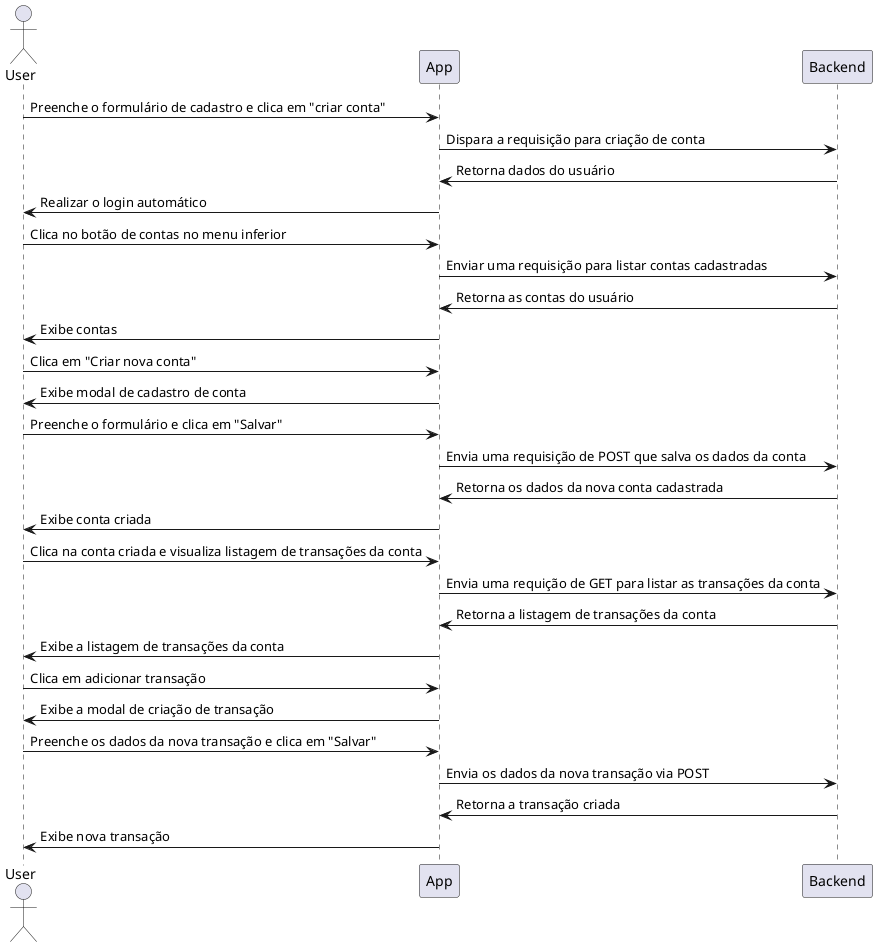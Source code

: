 @startuml
actor User as User
User -> App: Preenche o formulário de cadastro e clica em "criar conta"
App -> Backend: Dispara a requisição para criação de conta
Backend -> App: Retorna dados do usuário
App -> User: Realizar o login automático
User -> App: Clica no botão de contas no menu inferior
App -> Backend: Enviar uma requisição para listar contas cadastradas
Backend -> App: Retorna as contas do usuário
App -> User: Exibe contas 
User -> App: Clica em "Criar nova conta"
App -> User: Exibe modal de cadastro de conta
User -> App: Preenche o formulário e clica em "Salvar"
App -> Backend: Envia uma requisição de POST que salva os dados da conta
Backend -> App: Retorna os dados da nova conta cadastrada
App -> User: Exibe conta criada
User -> App: Clica na conta criada e visualiza listagem de transações da conta
App -> Backend: Envia uma requição de GET para listar as transações da conta
Backend -> App: Retorna a listagem de transações da conta
App -> User: Exibe a listagem de transações da conta
User -> App: Clica em adicionar transação
App -> User: Exibe a modal de criação de transação
User -> App: Preenche os dados da nova transação e clica em "Salvar"
App -> Backend: Envia os dados da nova transação via POST
Backend -> App: Retorna a transação criada
App -> User: Exibe nova transação
@enduml
